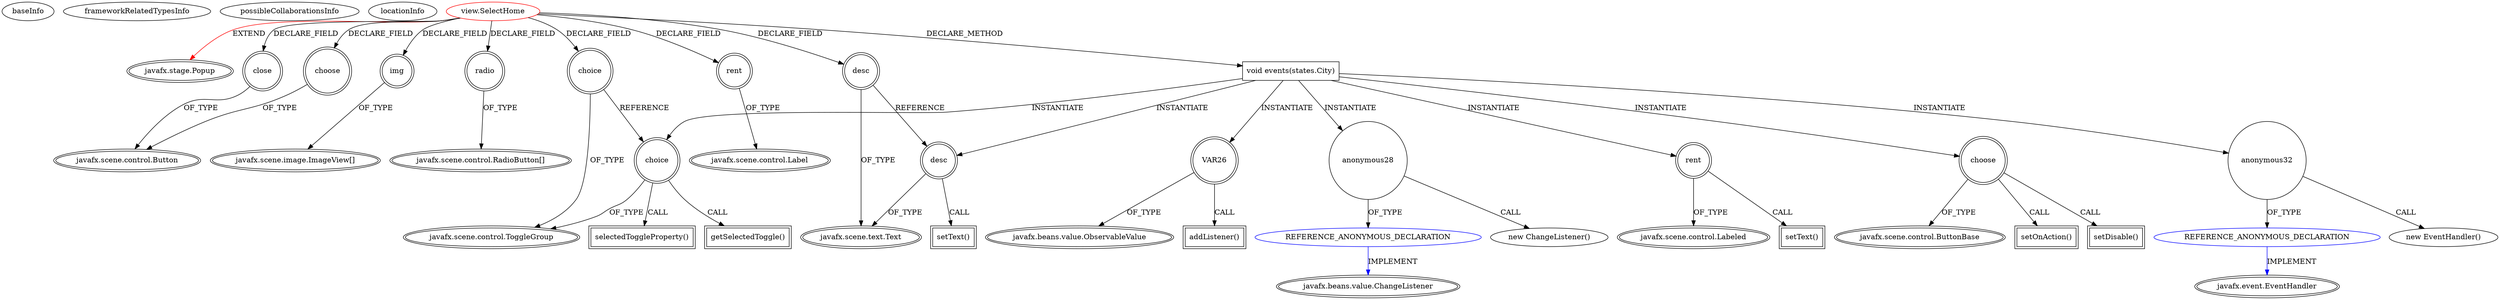 digraph {
baseInfo[graphId=4329,category="extension_graph",isAnonymous=false,possibleRelation=true]
frameworkRelatedTypesInfo[0="javafx.stage.Popup"]
possibleCollaborationsInfo[0="4329~CLIENT_METHOD_DECLARATION-INSTANTIATION-~javafx.stage.Popup ~javafx.beans.value.ChangeListener ~false~true",1="4329~CLIENT_METHOD_DECLARATION-INSTANTIATION-~javafx.stage.Popup ~javafx.event.EventHandler ~false~true"]
locationInfo[projectName="sushkrish-CityLife",filePath="/sushkrish-CityLife/CityLife-master/src/view/SelectHome.java",contextSignature="SelectHome",graphId="4329"]
0[label="view.SelectHome",vertexType="ROOT_CLIENT_CLASS_DECLARATION",isFrameworkType=false,color=red]
1[label="javafx.stage.Popup",vertexType="FRAMEWORK_CLASS_TYPE",isFrameworkType=true,peripheries=2]
2[label="choice",vertexType="FIELD_DECLARATION",isFrameworkType=true,peripheries=2,shape=circle]
3[label="javafx.scene.control.ToggleGroup",vertexType="FRAMEWORK_CLASS_TYPE",isFrameworkType=true,peripheries=2]
4[label="choose",vertexType="FIELD_DECLARATION",isFrameworkType=true,peripheries=2,shape=circle]
5[label="javafx.scene.control.Button",vertexType="FRAMEWORK_CLASS_TYPE",isFrameworkType=true,peripheries=2]
6[label="close",vertexType="FIELD_DECLARATION",isFrameworkType=true,peripheries=2,shape=circle]
8[label="desc",vertexType="FIELD_DECLARATION",isFrameworkType=true,peripheries=2,shape=circle]
9[label="javafx.scene.text.Text",vertexType="FRAMEWORK_CLASS_TYPE",isFrameworkType=true,peripheries=2]
10[label="img",vertexType="FIELD_DECLARATION",isFrameworkType=true,peripheries=2,shape=circle]
11[label="javafx.scene.image.ImageView[]",vertexType="FRAMEWORK_CLASS_TYPE",isFrameworkType=true,peripheries=2]
12[label="radio",vertexType="FIELD_DECLARATION",isFrameworkType=true,peripheries=2,shape=circle]
13[label="javafx.scene.control.RadioButton[]",vertexType="FRAMEWORK_CLASS_TYPE",isFrameworkType=true,peripheries=2]
14[label="rent",vertexType="FIELD_DECLARATION",isFrameworkType=true,peripheries=2,shape=circle]
15[label="javafx.scene.control.Label",vertexType="FRAMEWORK_CLASS_TYPE",isFrameworkType=true,peripheries=2]
89[label="void events(states.City)",vertexType="CLIENT_METHOD_DECLARATION",isFrameworkType=false,shape=box]
90[label="VAR26",vertexType="VARIABLE_EXPRESION",isFrameworkType=true,peripheries=2,shape=circle]
92[label="javafx.beans.value.ObservableValue",vertexType="FRAMEWORK_INTERFACE_TYPE",isFrameworkType=true,peripheries=2]
91[label="addListener()",vertexType="INSIDE_CALL",isFrameworkType=true,peripheries=2,shape=box]
93[label="choice",vertexType="VARIABLE_EXPRESION",isFrameworkType=true,peripheries=2,shape=circle]
94[label="selectedToggleProperty()",vertexType="INSIDE_CALL",isFrameworkType=true,peripheries=2,shape=box]
97[label="anonymous28",vertexType="VARIABLE_EXPRESION",isFrameworkType=false,shape=circle]
98[label="REFERENCE_ANONYMOUS_DECLARATION",vertexType="REFERENCE_ANONYMOUS_DECLARATION",isFrameworkType=false,color=blue]
99[label="javafx.beans.value.ChangeListener",vertexType="FRAMEWORK_INTERFACE_TYPE",isFrameworkType=true,peripheries=2]
96[label="new ChangeListener()",vertexType="CONSTRUCTOR_CALL",isFrameworkType=false]
100[label="rent",vertexType="VARIABLE_EXPRESION",isFrameworkType=true,peripheries=2,shape=circle]
102[label="javafx.scene.control.Labeled",vertexType="FRAMEWORK_CLASS_TYPE",isFrameworkType=true,peripheries=2]
101[label="setText()",vertexType="INSIDE_CALL",isFrameworkType=true,peripheries=2,shape=box]
103[label="desc",vertexType="VARIABLE_EXPRESION",isFrameworkType=true,peripheries=2,shape=circle]
104[label="setText()",vertexType="INSIDE_CALL",isFrameworkType=true,peripheries=2,shape=box]
106[label="choose",vertexType="VARIABLE_EXPRESION",isFrameworkType=true,peripheries=2,shape=circle]
108[label="javafx.scene.control.ButtonBase",vertexType="FRAMEWORK_CLASS_TYPE",isFrameworkType=true,peripheries=2]
107[label="setOnAction()",vertexType="INSIDE_CALL",isFrameworkType=true,peripheries=2,shape=box]
110[label="anonymous32",vertexType="VARIABLE_EXPRESION",isFrameworkType=false,shape=circle]
111[label="REFERENCE_ANONYMOUS_DECLARATION",vertexType="REFERENCE_ANONYMOUS_DECLARATION",isFrameworkType=false,color=blue]
112[label="javafx.event.EventHandler",vertexType="FRAMEWORK_INTERFACE_TYPE",isFrameworkType=true,peripheries=2]
109[label="new EventHandler()",vertexType="CONSTRUCTOR_CALL",isFrameworkType=false]
114[label="getSelectedToggle()",vertexType="INSIDE_CALL",isFrameworkType=true,peripheries=2,shape=box]
116[label="setDisable()",vertexType="INSIDE_CALL",isFrameworkType=true,peripheries=2,shape=box]
0->1[label="EXTEND",color=red]
0->2[label="DECLARE_FIELD"]
2->3[label="OF_TYPE"]
0->4[label="DECLARE_FIELD"]
4->5[label="OF_TYPE"]
0->6[label="DECLARE_FIELD"]
6->5[label="OF_TYPE"]
0->8[label="DECLARE_FIELD"]
8->9[label="OF_TYPE"]
0->10[label="DECLARE_FIELD"]
10->11[label="OF_TYPE"]
0->12[label="DECLARE_FIELD"]
12->13[label="OF_TYPE"]
0->14[label="DECLARE_FIELD"]
14->15[label="OF_TYPE"]
0->89[label="DECLARE_METHOD"]
89->90[label="INSTANTIATE"]
90->92[label="OF_TYPE"]
90->91[label="CALL"]
89->93[label="INSTANTIATE"]
2->93[label="REFERENCE"]
93->3[label="OF_TYPE"]
93->94[label="CALL"]
89->97[label="INSTANTIATE"]
98->99[label="IMPLEMENT",color=blue]
97->98[label="OF_TYPE"]
97->96[label="CALL"]
89->100[label="INSTANTIATE"]
100->102[label="OF_TYPE"]
100->101[label="CALL"]
89->103[label="INSTANTIATE"]
8->103[label="REFERENCE"]
103->9[label="OF_TYPE"]
103->104[label="CALL"]
89->106[label="INSTANTIATE"]
106->108[label="OF_TYPE"]
106->107[label="CALL"]
89->110[label="INSTANTIATE"]
111->112[label="IMPLEMENT",color=blue]
110->111[label="OF_TYPE"]
110->109[label="CALL"]
93->114[label="CALL"]
106->116[label="CALL"]
}
